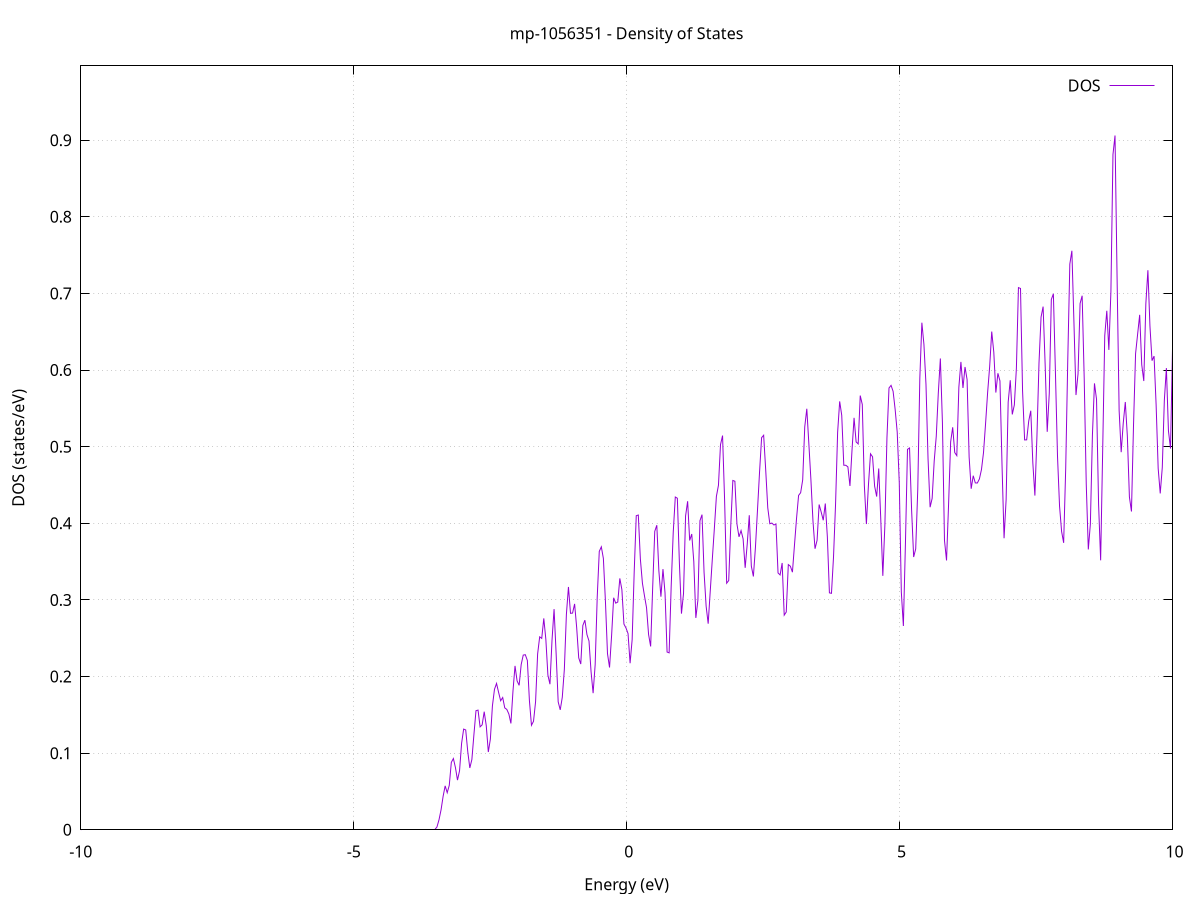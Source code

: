 set title 'mp-1056351 - Density of States'
set xlabel 'Energy (eV)'
set ylabel 'DOS (states/eV)'
set grid
set xrange [-10:10]
set yrange [0:0.997]
set xzeroaxis lt -1
set terminal png size 800,600
set output 'mp-1056351_dos_gnuplot.png'
plot '-' using 1:2 with lines title 'DOS'
-42.662400 0.000000
-42.624800 0.000000
-42.587100 0.000000
-42.549500 0.000000
-42.511900 0.000000
-42.474200 0.000000
-42.436600 0.000000
-42.398900 0.000000
-42.361300 0.000000
-42.323600 0.000000
-42.286000 0.000000
-42.248400 0.000000
-42.210700 0.000000
-42.173100 0.000000
-42.135400 0.000000
-42.097800 0.000000
-42.060100 0.000000
-42.022500 0.000000
-41.984800 0.000000
-41.947200 0.000000
-41.909600 0.000000
-41.871900 0.000000
-41.834300 0.000000
-41.796600 0.000000
-41.759000 0.000000
-41.721300 0.000000
-41.683700 0.000000
-41.646100 0.000000
-41.608400 0.000000
-41.570800 0.000000
-41.533100 0.000000
-41.495500 0.000000
-41.457800 0.000000
-41.420200 0.000000
-41.382500 0.000000
-41.344900 0.000000
-41.307300 0.000000
-41.269600 0.000000
-41.232000 0.000000
-41.194300 0.000000
-41.156700 0.000000
-41.119000 0.000000
-41.081400 0.000000
-41.043800 0.000000
-41.006100 0.000000
-40.968500 0.000000
-40.930800 0.000000
-40.893200 0.000000
-40.855500 0.000000
-40.817900 0.000000
-40.780200 0.000000
-40.742600 0.000000
-40.705000 0.000000
-40.667300 0.000000
-40.629700 0.000000
-40.592000 0.000000
-40.554400 0.000000
-40.516700 0.000000
-40.479100 0.000000
-40.441500 0.000000
-40.403800 0.000000
-40.366200 0.000000
-40.328500 0.000000
-40.290900 0.000000
-40.253200 0.000000
-40.215600 0.000000
-40.178000 0.000000
-40.140300 0.000000
-40.102700 0.000000
-40.065000 0.000000
-40.027400 0.000000
-39.989700 0.000000
-39.952100 0.000000
-39.914400 0.000000
-39.876800 0.000000
-39.839200 0.000000
-39.801500 0.000000
-39.763900 0.000000
-39.726200 0.000000
-39.688600 0.000000
-39.650900 0.000000
-39.613300 0.000000
-39.575700 0.000000
-39.538000 0.000000
-39.500400 0.000000
-39.462700 0.000000
-39.425100 0.000000
-39.387400 0.000300
-39.349800 0.026200
-39.312100 0.795500
-39.274500 8.897300
-39.236900 37.717600
-39.199200 61.861600
-39.161600 39.474600
-39.123900 9.691800
-39.086300 0.893900
-39.048600 0.030100
-39.011000 0.000400
-38.973400 0.000000
-38.935700 0.000000
-38.898100 0.000000
-38.860400 0.000000
-38.822800 0.000000
-38.785100 0.000000
-38.747500 0.000000
-38.709800 0.000000
-38.672200 0.000000
-38.634600 0.000000
-38.596900 0.000000
-38.559300 0.000000
-38.521600 0.000000
-38.484000 0.000000
-38.446300 0.000000
-38.408700 0.000000
-38.371100 0.000000
-38.333400 0.000000
-38.295800 0.000000
-38.258100 0.000000
-38.220500 0.000000
-38.182800 0.000000
-38.145200 0.000000
-38.107500 0.000000
-38.069900 0.000000
-38.032300 0.000000
-37.994600 0.000000
-37.957000 0.000000
-37.919300 0.000000
-37.881700 0.000000
-37.844000 0.000000
-37.806400 0.000000
-37.768800 0.000000
-37.731100 0.000000
-37.693500 0.000000
-37.655800 0.000000
-37.618200 0.000000
-37.580500 0.000000
-37.542900 0.000000
-37.505200 0.000000
-37.467600 0.000000
-37.430000 0.000000
-37.392300 0.000000
-37.354700 0.000000
-37.317000 0.000000
-37.279400 0.000000
-37.241700 0.000000
-37.204100 0.000000
-37.166500 0.000000
-37.128800 0.000000
-37.091200 0.000000
-37.053500 0.000000
-37.015900 0.000000
-36.978200 0.000000
-36.940600 0.000000
-36.902900 0.000000
-36.865300 0.000000
-36.827700 0.000000
-36.790000 0.000000
-36.752400 0.000000
-36.714700 0.000000
-36.677100 0.000000
-36.639400 0.000000
-36.601800 0.000000
-36.564200 0.000000
-36.526500 0.000000
-36.488900 0.000000
-36.451200 0.000000
-36.413600 0.000000
-36.375900 0.000000
-36.338300 0.000000
-36.300600 0.000000
-36.263000 0.000000
-36.225400 0.000000
-36.187700 0.000000
-36.150100 0.000000
-36.112400 0.000000
-36.074800 0.000000
-36.037100 0.000000
-35.999500 0.000000
-35.961900 0.000000
-35.924200 0.000000
-35.886600 0.000000
-35.848900 0.000000
-35.811300 0.000000
-35.773600 0.000000
-35.736000 0.000000
-35.698300 0.000000
-35.660700 0.000000
-35.623100 0.000000
-35.585400 0.000000
-35.547800 0.000000
-35.510100 0.000000
-35.472500 0.000000
-35.434800 0.000000
-35.397200 0.000000
-35.359600 0.000000
-35.321900 0.000000
-35.284300 0.000000
-35.246600 0.000000
-35.209000 0.000000
-35.171300 0.000000
-35.133700 0.000000
-35.096000 0.000000
-35.058400 0.000000
-35.020800 0.000000
-34.983100 0.000000
-34.945500 0.000000
-34.907800 0.000000
-34.870200 0.000000
-34.832500 0.000000
-34.794900 0.000000
-34.757300 0.000000
-34.719600 0.000000
-34.682000 0.000000
-34.644300 0.000000
-34.606700 0.000000
-34.569000 0.000000
-34.531400 0.000000
-34.493800 0.000000
-34.456100 0.000000
-34.418500 0.000000
-34.380800 0.000000
-34.343200 0.000000
-34.305500 0.000000
-34.267900 0.000000
-34.230200 0.000000
-34.192600 0.000000
-34.155000 0.000000
-34.117300 0.000000
-34.079700 0.000000
-34.042000 0.000000
-34.004400 0.000000
-33.966700 0.000000
-33.929100 0.000000
-33.891500 0.000000
-33.853800 0.000000
-33.816200 0.000000
-33.778500 0.000000
-33.740900 0.000000
-33.703200 0.000000
-33.665600 0.000000
-33.627900 0.000000
-33.590300 0.000000
-33.552700 0.000000
-33.515000 0.000000
-33.477400 0.000000
-33.439700 0.000000
-33.402100 0.000000
-33.364400 0.000000
-33.326800 0.000000
-33.289200 0.000000
-33.251500 0.000000
-33.213900 0.000000
-33.176200 0.000000
-33.138600 0.000000
-33.100900 0.000000
-33.063300 0.000000
-33.025600 0.000000
-32.988000 0.000000
-32.950400 0.000000
-32.912700 0.000000
-32.875100 0.000000
-32.837400 0.000000
-32.799800 0.000000
-32.762100 0.000000
-32.724500 0.000000
-32.686900 0.000000
-32.649200 0.000000
-32.611600 0.000000
-32.573900 0.000000
-32.536300 0.000000
-32.498600 0.000000
-32.461000 0.000000
-32.423300 0.000000
-32.385700 0.000000
-32.348100 0.000000
-32.310400 0.000000
-32.272800 0.000000
-32.235100 0.000000
-32.197500 0.000000
-32.159800 0.000000
-32.122200 0.000000
-32.084600 0.000000
-32.046900 0.000000
-32.009300 0.000000
-31.971600 0.000000
-31.934000 0.000000
-31.896300 0.000000
-31.858700 0.000000
-31.821000 0.000000
-31.783400 0.000000
-31.745800 0.000000
-31.708100 0.000000
-31.670500 0.000000
-31.632800 0.000000
-31.595200 0.000000
-31.557500 0.000000
-31.519900 0.000000
-31.482300 0.000000
-31.444600 0.000000
-31.407000 0.000000
-31.369300 0.000000
-31.331700 0.000000
-31.294000 0.000000
-31.256400 0.000000
-31.218700 0.000000
-31.181100 0.000000
-31.143500 0.000000
-31.105800 0.000000
-31.068200 0.000000
-31.030500 0.000000
-30.992900 0.000000
-30.955200 0.000000
-30.917600 0.000000
-30.880000 0.000000
-30.842300 0.000000
-30.804700 0.000000
-30.767000 0.000000
-30.729400 0.000000
-30.691700 0.000000
-30.654100 0.000000
-30.616400 0.000000
-30.578800 0.000000
-30.541200 0.000000
-30.503500 0.000000
-30.465900 0.000000
-30.428200 0.000000
-30.390600 0.000000
-30.352900 0.000000
-30.315300 0.000000
-30.277700 0.000000
-30.240000 0.000000
-30.202400 0.000000
-30.164700 0.000000
-30.127100 0.000000
-30.089400 0.000000
-30.051800 0.000000
-30.014100 0.000000
-29.976500 0.000000
-29.938900 0.000000
-29.901200 0.000000
-29.863600 0.000000
-29.825900 0.000000
-29.788300 0.000000
-29.750600 0.000000
-29.713000 0.000000
-29.675400 0.000000
-29.637700 0.000000
-29.600100 0.000000
-29.562400 0.000000
-29.524800 0.000000
-29.487100 0.000000
-29.449500 0.000000
-29.411900 0.000000
-29.374200 0.000000
-29.336600 0.000000
-29.298900 0.000000
-29.261300 0.000000
-29.223600 0.000000
-29.186000 0.000000
-29.148300 0.000000
-29.110700 0.000000
-29.073100 0.000000
-29.035400 0.000000
-28.997800 0.000000
-28.960100 0.000000
-28.922500 0.000000
-28.884800 0.000000
-28.847200 0.000000
-28.809600 0.000000
-28.771900 0.000000
-28.734300 0.000000
-28.696600 0.000000
-28.659000 0.000000
-28.621300 0.000000
-28.583700 0.000000
-28.546000 0.000000
-28.508400 0.000000
-28.470800 0.000000
-28.433100 0.000000
-28.395500 0.000000
-28.357800 0.000000
-28.320200 0.000000
-28.282500 0.000000
-28.244900 0.000000
-28.207300 0.000000
-28.169600 0.000000
-28.132000 0.000000
-28.094300 0.000000
-28.056700 0.000000
-28.019000 0.000000
-27.981400 0.000000
-27.943700 0.000000
-27.906100 0.000000
-27.868500 0.000000
-27.830800 0.000000
-27.793200 0.000000
-27.755500 0.000000
-27.717900 0.000000
-27.680200 0.000000
-27.642600 0.000000
-27.605000 0.000000
-27.567300 0.000000
-27.529700 0.000000
-27.492000 0.000000
-27.454400 0.000000
-27.416700 0.000000
-27.379100 0.000000
-27.341400 0.000000
-27.303800 0.000000
-27.266200 0.000000
-27.228500 0.000000
-27.190900 0.000000
-27.153200 0.000000
-27.115600 0.000000
-27.077900 0.000000
-27.040300 0.000000
-27.002700 0.000000
-26.965000 0.000000
-26.927400 0.000000
-26.889700 0.000000
-26.852100 0.000000
-26.814400 0.000000
-26.776800 0.000000
-26.739100 0.000000
-26.701500 0.000000
-26.663900 0.000000
-26.626200 0.000000
-26.588600 0.000000
-26.550900 0.000000
-26.513300 0.000000
-26.475600 0.000000
-26.438000 0.000000
-26.400400 0.000000
-26.362700 0.000000
-26.325100 0.000000
-26.287400 0.000000
-26.249800 0.000000
-26.212100 0.000000
-26.174500 0.000000
-26.136800 0.000000
-26.099200 0.000000
-26.061600 0.000000
-26.023900 0.000000
-25.986300 0.000000
-25.948600 0.000000
-25.911000 0.000000
-25.873300 0.000000
-25.835700 0.000000
-25.798100 0.000000
-25.760400 0.000000
-25.722800 0.000000
-25.685100 0.000000
-25.647500 0.000000
-25.609800 0.000000
-25.572200 0.000000
-25.534500 0.000000
-25.496900 0.000000
-25.459300 0.000000
-25.421600 0.000000
-25.384000 0.000000
-25.346300 0.000000
-25.308700 0.000000
-25.271000 0.000000
-25.233400 0.000000
-25.195800 0.000000
-25.158100 0.000000
-25.120500 0.000000
-25.082800 0.000000
-25.045200 0.000000
-25.007500 0.000000
-24.969900 0.000000
-24.932200 0.000000
-24.894600 0.000000
-24.857000 0.000000
-24.819300 0.000000
-24.781700 0.000000
-24.744000 0.000000
-24.706400 0.000000
-24.668700 0.000000
-24.631100 0.000000
-24.593500 0.000000
-24.555800 0.000000
-24.518200 0.000000
-24.480500 0.000000
-24.442900 0.000000
-24.405200 0.000000
-24.367600 0.000000
-24.329900 0.000000
-24.292300 0.000000
-24.254700 0.000000
-24.217000 0.000000
-24.179400 0.000000
-24.141700 0.000000
-24.104100 0.000000
-24.066400 0.000000
-24.028800 0.000000
-23.991200 0.000000
-23.953500 0.000000
-23.915900 0.000000
-23.878200 0.000000
-23.840600 0.000000
-23.802900 0.000000
-23.765300 0.000000
-23.727700 0.000000
-23.690000 0.000000
-23.652400 0.000000
-23.614700 0.000000
-23.577100 0.000000
-23.539400 0.000000
-23.501800 0.000000
-23.464100 0.000000
-23.426500 0.000000
-23.388900 0.000000
-23.351200 0.000000
-23.313600 0.000000
-23.275900 0.000000
-23.238300 0.000000
-23.200600 0.000000
-23.163000 0.000000
-23.125400 0.000000
-23.087700 0.000000
-23.050100 0.000000
-23.012400 0.000000
-22.974800 0.000000
-22.937100 0.000000
-22.899500 0.000000
-22.861800 0.000000
-22.824200 0.000000
-22.786600 0.000000
-22.748900 0.000000
-22.711300 0.000000
-22.673600 0.000000
-22.636000 0.000000
-22.598300 0.000000
-22.560700 0.000000
-22.523100 0.000000
-22.485400 0.000000
-22.447800 0.000000
-22.410100 0.000000
-22.372500 0.000000
-22.334800 0.000000
-22.297200 0.000000
-22.259500 0.000000
-22.221900 0.000000
-22.184300 0.000000
-22.146600 0.000000
-22.109000 0.000000
-22.071300 0.000000
-22.033700 0.000000
-21.996000 0.000000
-21.958400 0.000000
-21.920800 0.000000
-21.883100 0.000000
-21.845500 0.000000
-21.807800 0.000000
-21.770200 0.000000
-21.732500 0.000000
-21.694900 0.000000
-21.657200 0.000000
-21.619600 0.000000
-21.582000 0.000000
-21.544300 0.000000
-21.506700 0.000000
-21.469000 0.000000
-21.431400 0.000000
-21.393700 0.000000
-21.356100 0.000000
-21.318500 0.000000
-21.280800 0.000000
-21.243200 0.000000
-21.205500 0.000000
-21.167900 0.000000
-21.130200 0.000000
-21.092600 0.000000
-21.054900 0.000000
-21.017300 0.000000
-20.979700 0.000000
-20.942000 0.000000
-20.904400 0.000000
-20.866700 0.000000
-20.829100 0.000000
-20.791400 0.000000
-20.753800 0.000000
-20.716200 0.000000
-20.678500 0.000000
-20.640900 0.000000
-20.603200 0.000000
-20.565600 0.000000
-20.527900 0.000000
-20.490300 0.000000
-20.452600 0.000000
-20.415000 0.000000
-20.377400 0.000000
-20.339700 0.000000
-20.302100 0.000000
-20.264400 0.000000
-20.226800 0.000000
-20.189100 0.000000
-20.151500 0.000000
-20.113900 0.000000
-20.076200 0.000000
-20.038600 0.000000
-20.000900 0.000000
-19.963300 0.000000
-19.925600 0.000000
-19.888000 0.000000
-19.850300 0.000000
-19.812700 0.000000
-19.775100 0.000000
-19.737400 0.000000
-19.699800 0.000000
-19.662100 0.000000
-19.624500 0.000000
-19.586800 0.000000
-19.549200 0.000000
-19.511600 0.000000
-19.473900 0.000000
-19.436300 0.000000
-19.398600 0.000000
-19.361000 0.000000
-19.323300 0.000000
-19.285700 0.000000
-19.248000 0.000000
-19.210400 0.000000
-19.172800 0.000000
-19.135100 0.000000
-19.097500 0.000000
-19.059800 0.000000
-19.022200 0.000000
-18.984500 0.000000
-18.946900 0.000000
-18.909300 0.000000
-18.871600 0.000000
-18.834000 0.000000
-18.796300 0.000000
-18.758700 0.000000
-18.721000 0.000000
-18.683400 0.000000
-18.645800 0.000000
-18.608100 0.000000
-18.570500 0.000000
-18.532800 0.000000
-18.495200 0.000000
-18.457500 0.000000
-18.419900 0.000000
-18.382200 0.000000
-18.344600 0.000000
-18.307000 0.000000
-18.269300 0.000000
-18.231700 0.000000
-18.194000 0.000000
-18.156400 0.000000
-18.118700 0.000000
-18.081100 0.000000
-18.043500 0.000000
-18.005800 0.000000
-17.968200 0.000000
-17.930500 0.000000
-17.892900 0.000000
-17.855200 0.000000
-17.817600 0.000000
-17.779900 0.000000
-17.742300 0.000000
-17.704700 0.000000
-17.667000 0.000000
-17.629400 0.000000
-17.591700 0.000000
-17.554100 0.000000
-17.516400 0.000000
-17.478800 0.000000
-17.441200 0.000000
-17.403500 0.000000
-17.365900 0.000000
-17.328200 0.000000
-17.290600 0.000000
-17.252900 0.000000
-17.215300 0.000000
-17.177600 0.000000
-17.140000 0.000000
-17.102400 0.000000
-17.064700 0.000000
-17.027100 0.000000
-16.989400 0.000000
-16.951800 0.000000
-16.914100 0.000000
-16.876500 0.000000
-16.838900 0.000000
-16.801200 0.000000
-16.763600 0.000000
-16.725900 0.000000
-16.688300 0.000000
-16.650600 0.000000
-16.613000 0.000000
-16.575300 0.000000
-16.537700 0.000000
-16.500100 0.000000
-16.462400 0.000000
-16.424800 0.000000
-16.387100 0.000000
-16.349500 0.000000
-16.311800 0.000000
-16.274200 0.000000
-16.236600 0.000000
-16.198900 0.000000
-16.161300 0.000000
-16.123600 0.000000
-16.086000 0.000000
-16.048300 0.000000
-16.010700 0.000000
-15.973000 0.000000
-15.935400 0.000000
-15.897800 0.000000
-15.860100 0.000000
-15.822500 0.000000
-15.784800 0.000000
-15.747200 0.000000
-15.709500 0.000000
-15.671900 0.000000
-15.634300 0.000000
-15.596600 0.000000
-15.559000 0.000000
-15.521300 0.000000
-15.483700 0.000000
-15.446000 0.000000
-15.408400 0.000000
-15.370700 0.000000
-15.333100 0.000000
-15.295500 0.000000
-15.257800 0.000000
-15.220200 0.000000
-15.182500 0.000000
-15.144900 0.000000
-15.107200 0.000000
-15.069600 0.000000
-15.032000 0.000000
-14.994300 0.000000
-14.956700 0.000000
-14.919000 0.000000
-14.881400 0.000000
-14.843700 0.000000
-14.806100 0.000000
-14.768400 0.000000
-14.730800 0.000000
-14.693200 0.000000
-14.655500 0.000000
-14.617900 0.000000
-14.580200 0.000000
-14.542600 0.000000
-14.504900 0.000000
-14.467300 0.000000
-14.429700 0.000000
-14.392000 0.000000
-14.354400 0.000000
-14.316700 0.000000
-14.279100 0.000000
-14.241400 0.000000
-14.203800 0.000000
-14.166100 0.000000
-14.128500 0.000000
-14.090900 0.000000
-14.053200 0.000000
-14.015600 0.000000
-13.977900 0.000000
-13.940300 0.000000
-13.902600 0.000000
-13.865000 0.000000
-13.827400 0.000000
-13.789700 0.000000
-13.752100 0.000000
-13.714400 0.000000
-13.676800 0.000000
-13.639100 0.000000
-13.601500 0.000000
-13.563800 0.000000
-13.526200 0.000000
-13.488600 0.000000
-13.450900 0.000000
-13.413300 0.000000
-13.375600 0.000000
-13.338000 0.000000
-13.300300 0.000000
-13.262700 0.000000
-13.225100 0.000000
-13.187400 0.000000
-13.149800 0.000000
-13.112100 0.000000
-13.074500 0.000000
-13.036800 0.000000
-12.999200 0.000000
-12.961600 0.000000
-12.923900 0.000000
-12.886300 0.000000
-12.848600 0.000000
-12.811000 0.000000
-12.773300 0.000000
-12.735700 0.000000
-12.698000 0.000000
-12.660400 0.000000
-12.622800 0.000000
-12.585100 0.000000
-12.547500 0.000000
-12.509800 0.000000
-12.472200 0.000000
-12.434500 0.000000
-12.396900 0.000000
-12.359300 0.000000
-12.321600 0.000000
-12.284000 0.000000
-12.246300 0.000000
-12.208700 0.000000
-12.171000 0.000000
-12.133400 0.000000
-12.095700 0.000000
-12.058100 0.000000
-12.020500 0.000000
-11.982800 0.000000
-11.945200 0.000000
-11.907500 0.000000
-11.869900 0.000000
-11.832200 0.000000
-11.794600 0.000000
-11.757000 0.000000
-11.719300 0.000000
-11.681700 0.000000
-11.644000 0.000000
-11.606400 0.000000
-11.568700 0.000000
-11.531100 0.000000
-11.493400 0.000000
-11.455800 0.000000
-11.418200 0.000000
-11.380500 0.000000
-11.342900 0.000000
-11.305200 0.000000
-11.267600 0.000000
-11.229900 0.000000
-11.192300 0.000000
-11.154700 0.000000
-11.117000 0.000000
-11.079400 0.000000
-11.041700 0.000000
-11.004100 0.000000
-10.966400 0.000000
-10.928800 0.000000
-10.891100 0.000000
-10.853500 0.000000
-10.815900 0.000000
-10.778200 0.000000
-10.740600 0.000000
-10.702900 0.000000
-10.665300 0.000000
-10.627600 0.000000
-10.590000 0.000000
-10.552400 0.000000
-10.514700 0.000000
-10.477100 0.000000
-10.439400 0.000000
-10.401800 0.000000
-10.364100 0.000000
-10.326500 0.000000
-10.288800 0.000000
-10.251200 0.000000
-10.213600 0.000000
-10.175900 0.000000
-10.138300 0.000000
-10.100600 0.000000
-10.063000 0.000000
-10.025300 0.000000
-9.987700 0.000000
-9.950100 0.000000
-9.912400 0.000000
-9.874800 0.000000
-9.837100 0.000000
-9.799500 0.000000
-9.761800 0.000000
-9.724200 0.000000
-9.686500 0.000000
-9.648900 0.000000
-9.611300 0.000000
-9.573600 0.000000
-9.536000 0.000000
-9.498300 0.000000
-9.460700 0.000000
-9.423000 0.000000
-9.385400 0.000000
-9.347800 0.000000
-9.310100 0.000000
-9.272500 0.000000
-9.234800 0.000000
-9.197200 0.000000
-9.159500 0.000000
-9.121900 0.000000
-9.084200 0.000000
-9.046600 0.000000
-9.009000 0.000000
-8.971300 0.000000
-8.933700 0.000000
-8.896000 0.000000
-8.858400 0.000000
-8.820700 0.000000
-8.783100 0.000000
-8.745500 0.000000
-8.707800 0.000000
-8.670200 0.000000
-8.632500 0.000000
-8.594900 0.000000
-8.557200 0.000000
-8.519600 0.000000
-8.481900 0.000000
-8.444300 0.000000
-8.406700 0.000000
-8.369000 0.000000
-8.331400 0.000000
-8.293700 0.000000
-8.256100 0.000000
-8.218400 0.000000
-8.180800 0.000000
-8.143200 0.000000
-8.105500 0.000000
-8.067900 0.000000
-8.030200 0.000000
-7.992600 0.000000
-7.954900 0.000000
-7.917300 0.000000
-7.879600 0.000000
-7.842000 0.000000
-7.804400 0.000000
-7.766700 0.000000
-7.729100 0.000000
-7.691400 0.000000
-7.653800 0.000000
-7.616100 0.000000
-7.578500 0.000000
-7.540900 0.000000
-7.503200 0.000000
-7.465600 0.000000
-7.427900 0.000000
-7.390300 0.000000
-7.352600 0.000000
-7.315000 0.000000
-7.277400 0.000000
-7.239700 0.000000
-7.202100 0.000000
-7.164400 0.000000
-7.126800 0.000000
-7.089100 0.000000
-7.051500 0.000000
-7.013800 0.000000
-6.976200 0.000000
-6.938600 0.000000
-6.900900 0.000000
-6.863300 0.000000
-6.825600 0.000000
-6.788000 0.000000
-6.750300 0.000000
-6.712700 0.000000
-6.675100 0.000000
-6.637400 0.000000
-6.599800 0.000000
-6.562100 0.000000
-6.524500 0.000000
-6.486800 0.000000
-6.449200 0.000000
-6.411500 0.000000
-6.373900 0.000000
-6.336300 0.000000
-6.298600 0.000000
-6.261000 0.000000
-6.223300 0.000000
-6.185700 0.000000
-6.148000 0.000000
-6.110400 0.000000
-6.072800 0.000000
-6.035100 0.000000
-5.997500 0.000000
-5.959800 0.000000
-5.922200 0.000000
-5.884500 0.000000
-5.846900 0.000000
-5.809200 0.000000
-5.771600 0.000000
-5.734000 0.000000
-5.696300 0.000000
-5.658700 0.000000
-5.621000 0.000000
-5.583400 0.000000
-5.545700 0.000000
-5.508100 0.000000
-5.470500 0.000000
-5.432800 0.000000
-5.395200 0.000000
-5.357500 0.000000
-5.319900 0.000000
-5.282200 0.000000
-5.244600 0.000000
-5.206900 0.000000
-5.169300 0.000000
-5.131700 0.000000
-5.094000 0.000000
-5.056400 0.000000
-5.018700 0.000000
-4.981100 0.000000
-4.943400 0.000000
-4.905800 0.000000
-4.868200 0.000000
-4.830500 0.000000
-4.792900 0.000000
-4.755200 0.000000
-4.717600 0.000000
-4.679900 0.000000
-4.642300 0.000000
-4.604600 0.000000
-4.567000 0.000000
-4.529400 0.000000
-4.491700 0.000000
-4.454100 0.000000
-4.416400 0.000000
-4.378800 0.000000
-4.341100 0.000000
-4.303500 0.000000
-4.265900 0.000000
-4.228200 0.000000
-4.190600 0.000000
-4.152900 0.000000
-4.115300 0.000000
-4.077600 0.000000
-4.040000 0.000000
-4.002300 0.000000
-3.964700 0.000000
-3.927100 0.000000
-3.889400 0.000000
-3.851800 0.000000
-3.814100 0.000000
-3.776500 0.000000
-3.738800 0.000000
-3.701200 0.000000
-3.663600 0.000000
-3.625900 0.000000
-3.588300 0.000000
-3.550600 0.000000
-3.513000 0.000400
-3.475300 0.003600
-3.437700 0.013000
-3.400000 0.026000
-3.362400 0.043600
-3.324800 0.057300
-3.287100 0.048400
-3.249500 0.058000
-3.211800 0.088000
-3.174200 0.093000
-3.136500 0.081200
-3.098900 0.064800
-3.061300 0.077000
-3.023600 0.112900
-2.986000 0.131400
-2.948300 0.130300
-2.910700 0.101900
-2.873000 0.080700
-2.835400 0.091700
-2.797700 0.124400
-2.760100 0.155400
-2.722500 0.156200
-2.684800 0.134300
-2.647200 0.136900
-2.609500 0.154100
-2.571900 0.135900
-2.534200 0.101500
-2.496600 0.118300
-2.459000 0.161700
-2.421300 0.183300
-2.383700 0.191000
-2.346000 0.179400
-2.308400 0.168400
-2.270700 0.172600
-2.233100 0.159100
-2.195500 0.157100
-2.157800 0.151100
-2.120200 0.138800
-2.082500 0.180900
-2.044900 0.213900
-2.007200 0.194300
-1.969600 0.188500
-1.931900 0.215700
-1.894300 0.228000
-1.856700 0.228500
-1.819000 0.221000
-1.781400 0.168700
-1.743700 0.136400
-1.706100 0.141600
-1.668400 0.167000
-1.630800 0.229500
-1.593200 0.251800
-1.555500 0.249800
-1.517900 0.275900
-1.480200 0.248500
-1.442600 0.201800
-1.404900 0.190000
-1.367300 0.247400
-1.329600 0.288000
-1.292000 0.230100
-1.254400 0.167000
-1.216700 0.156500
-1.179100 0.172900
-1.141400 0.209200
-1.103800 0.281100
-1.066100 0.316900
-1.028500 0.282500
-0.990900 0.282800
-0.953200 0.294800
-0.915600 0.264000
-0.877900 0.224400
-0.840300 0.216300
-0.802600 0.266600
-0.765000 0.273600
-0.727300 0.254800
-0.689700 0.246400
-0.652100 0.206500
-0.614400 0.178300
-0.576800 0.215400
-0.539100 0.303400
-0.501500 0.363300
-0.463800 0.369300
-0.426200 0.354100
-0.388600 0.298200
-0.350900 0.229900
-0.313300 0.211800
-0.275600 0.253600
-0.238000 0.302800
-0.200300 0.295800
-0.162700 0.297200
-0.125000 0.328100
-0.087400 0.313500
-0.049800 0.268500
-0.012100 0.263400
0.025500 0.256100
0.063200 0.217400
0.100800 0.248100
0.138500 0.336900
0.176100 0.409900
0.213700 0.410800
0.251400 0.353400
0.289000 0.321800
0.326700 0.305300
0.364300 0.289900
0.402000 0.254800
0.439600 0.239300
0.477300 0.316900
0.514900 0.389500
0.552500 0.397500
0.590200 0.338100
0.627800 0.304200
0.665500 0.340200
0.703100 0.309300
0.740800 0.232000
0.778400 0.230900
0.816000 0.317900
0.853700 0.388400
0.891300 0.434300
0.929000 0.432700
0.966600 0.347600
1.004300 0.282100
1.041900 0.308300
1.079600 0.409600
1.117200 0.428800
1.154800 0.377600
1.192500 0.386000
1.230100 0.350100
1.267800 0.276500
1.305400 0.299700
1.343100 0.403400
1.380700 0.411300
1.418300 0.336100
1.456000 0.291900
1.493600 0.269000
1.531300 0.311200
1.568900 0.352500
1.606600 0.393000
1.644200 0.435100
1.681900 0.449600
1.719500 0.502700
1.757100 0.514500
1.794800 0.430000
1.832400 0.321800
1.870100 0.325300
1.907700 0.397200
1.945400 0.455900
1.983000 0.454900
2.020600 0.399200
2.058300 0.382300
2.095900 0.390500
2.133600 0.379700
2.171200 0.341900
2.208900 0.372600
2.246500 0.410500
2.284200 0.344200
2.321800 0.330600
2.359400 0.368500
2.397100 0.417300
2.434700 0.466700
2.472400 0.511800
2.510000 0.514900
2.547700 0.469500
2.585300 0.420200
2.622900 0.399400
2.660600 0.400300
2.698200 0.397800
2.735900 0.399000
2.773500 0.335200
2.811200 0.332600
2.848800 0.348200
2.886500 0.280100
2.924100 0.284200
2.961700 0.346100
2.999400 0.344000
3.037000 0.336200
3.074700 0.371600
3.112300 0.406300
3.150000 0.436400
3.187600 0.439900
3.225200 0.456700
3.262900 0.525900
3.300500 0.549500
3.338200 0.503700
3.375800 0.456800
3.413500 0.402900
3.451100 0.366800
3.488700 0.377800
3.526400 0.424500
3.564000 0.414700
3.601700 0.404000
3.639300 0.425800
3.677000 0.382400
3.714600 0.309200
3.752300 0.308600
3.789900 0.356100
3.827500 0.425600
3.865200 0.518700
3.902800 0.559100
3.940500 0.540900
3.978100 0.475800
4.015800 0.475700
4.053400 0.473600
4.091000 0.448700
4.128700 0.495500
4.166300 0.537600
4.204000 0.506200
4.241600 0.503600
4.279300 0.566700
4.316900 0.555100
4.354600 0.449500
4.392200 0.399000
4.429800 0.450000
4.467500 0.490700
4.505100 0.486800
4.542800 0.448500
4.580400 0.434900
4.618100 0.471500
4.655700 0.405100
4.693300 0.331400
4.731000 0.398000
4.768600 0.511300
4.806300 0.576600
4.843900 0.580000
4.881600 0.572200
4.919200 0.548400
4.956900 0.518900
4.994500 0.453200
5.032100 0.310300
5.069800 0.266000
5.107400 0.373600
5.145100 0.496500
5.182700 0.498300
5.220400 0.417300
5.258000 0.356000
5.295600 0.366600
5.333300 0.444200
5.370900 0.589100
5.408600 0.661800
5.446200 0.633500
5.483900 0.581100
5.521500 0.484400
5.559200 0.421000
5.596800 0.432500
5.634400 0.481200
5.672100 0.513500
5.709700 0.570100
5.747400 0.615100
5.785000 0.531500
5.822700 0.377700
5.860300 0.351500
5.897900 0.424800
5.935600 0.506200
5.973200 0.525300
6.010900 0.492300
6.048500 0.488300
6.086200 0.577700
6.123800 0.610600
6.161500 0.576600
6.199100 0.604000
6.236700 0.587600
6.274400 0.486400
6.312000 0.445100
6.349700 0.462100
6.387300 0.452700
6.425000 0.452600
6.462600 0.457900
6.500200 0.470100
6.537900 0.492400
6.575500 0.530100
6.613200 0.570700
6.650800 0.604900
6.688500 0.650200
6.726100 0.623400
6.763800 0.570600
6.801400 0.595800
6.839000 0.585800
6.876700 0.476400
6.914300 0.380500
6.952000 0.430900
6.989600 0.558100
7.027300 0.586700
7.064900 0.542100
7.102500 0.554400
7.140200 0.602300
7.177800 0.707600
7.215500 0.706500
7.253100 0.573100
7.290800 0.508800
7.328400 0.508900
7.366100 0.533500
7.403700 0.546900
7.441300 0.478800
7.479000 0.436200
7.516600 0.513800
7.554300 0.609300
7.591900 0.669100
7.629600 0.682800
7.667200 0.606600
7.704800 0.519400
7.742500 0.569600
7.780100 0.692100
7.817800 0.699500
7.855400 0.596900
7.893100 0.488100
7.930700 0.422500
7.968400 0.389300
8.006000 0.374500
8.043600 0.471700
8.081300 0.613000
8.118900 0.738300
8.156600 0.755700
8.194200 0.662800
8.231900 0.567400
8.269500 0.595100
8.307100 0.686900
8.344800 0.697000
8.382400 0.589600
8.420100 0.450900
8.457700 0.365900
8.495400 0.399000
8.533000 0.515300
8.570600 0.582600
8.608300 0.561800
8.645900 0.425000
8.683600 0.351700
8.721200 0.496400
8.758900 0.644900
8.796500 0.677400
8.834200 0.626300
8.871800 0.702600
8.909400 0.881300
8.947100 0.906100
8.984700 0.721000
9.022400 0.547200
9.060000 0.492800
9.097700 0.530700
9.135300 0.558300
9.172900 0.513700
9.210600 0.434400
9.248200 0.415400
9.285900 0.528200
9.323500 0.621400
9.361200 0.646900
9.398800 0.672100
9.436500 0.607000
9.474100 0.585700
9.511700 0.686600
9.549400 0.730300
9.587000 0.657300
9.624700 0.612300
9.662300 0.618200
9.700000 0.554500
9.737600 0.471600
9.775200 0.439000
9.812900 0.472800
9.850500 0.560400
9.888200 0.602600
9.925800 0.520700
9.963500 0.497600
10.001100 0.631200
10.038800 0.753300
10.076400 0.738600
10.114000 0.655100
10.151700 0.591600
10.189300 0.561700
10.227000 0.664500
10.264600 0.758000
10.302300 0.739800
10.339900 0.639600
10.377500 0.525600
10.415200 0.583300
10.452800 0.709200
10.490500 0.738300
10.528100 0.677300
10.565800 0.600900
10.603400 0.613700
10.641100 0.625900
10.678700 0.515500
10.716300 0.360400
10.754000 0.319400
10.791600 0.393100
10.829300 0.498700
10.866900 0.629500
10.904600 0.694000
10.942200 0.669100
10.979800 0.608000
11.017500 0.655000
11.055100 0.755500
11.092800 0.767000
11.130400 0.711400
11.168100 0.700900
11.205700 0.753500
11.243400 0.693600
11.281000 0.575400
11.318600 0.544900
11.356300 0.569200
11.393900 0.632800
11.431600 0.602300
11.469200 0.500500
11.506900 0.429900
11.544500 0.449000
11.582100 0.602400
11.619800 0.809400
11.657400 0.926800
11.695100 0.841500
11.732700 0.709400
11.770400 0.788500
11.808000 0.843300
11.845700 0.654800
11.883300 0.530000
11.920900 0.557900
11.958600 0.572500
11.996200 0.558200
12.033900 0.558200
12.071500 0.535000
12.109200 0.456200
12.146800 0.405800
12.184400 0.447300
12.222100 0.500700
12.259700 0.516600
12.297400 0.683400
12.335000 0.915400
12.372700 0.901600
12.410300 0.785900
12.448000 0.783900
12.485600 0.746600
12.523200 0.644600
12.560900 0.693300
12.598500 0.795900
12.636200 0.782000
12.673800 0.752000
12.711500 0.752100
12.749100 0.750800
12.786700 0.733200
12.824400 0.631300
12.862000 0.508000
12.899700 0.480000
12.937300 0.564200
12.975000 0.694600
13.012600 0.838900
13.050300 0.934200
13.087900 0.949600
13.125500 0.825000
13.163200 0.653500
13.200800 0.516900
13.238500 0.500700
13.276100 0.608400
13.313800 0.647300
13.351400 0.569300
13.389000 0.535200
13.426700 0.644700
13.464300 0.770400
13.502000 0.751800
13.539600 0.709300
13.577300 0.726200
13.614900 0.777900
13.652600 0.876700
13.690200 0.915900
13.727800 0.782600
13.765500 0.700500
13.803100 0.700900
13.840800 0.702700
13.878400 0.703800
13.916100 0.748800
13.953700 0.736000
13.991300 0.700800
14.029000 0.775800
14.066600 0.869700
14.104300 0.859300
14.141900 0.702700
14.179600 0.563700
14.217200 0.531000
14.254800 0.589800
14.292500 0.669100
14.330100 0.704200
14.367800 0.701500
14.405400 0.678800
14.443100 0.710800
14.480700 0.750500
14.518400 0.844600
14.556000 0.900200
14.593600 0.851300
14.631300 0.873000
14.668900 0.803000
14.706600 0.648100
14.744200 0.616300
14.781900 0.626200
14.819500 0.672800
14.857100 0.649500
14.894800 0.554700
14.932400 0.591600
14.970100 0.714400
15.007700 0.736400
15.045400 0.695200
15.083000 0.762800
15.120700 0.819000
15.158300 0.747600
15.195900 0.687300
15.233600 0.780000
15.271200 0.875300
15.308900 0.903000
15.346500 0.861200
15.384200 0.779300
15.421800 0.698500
15.459400 0.698300
15.497100 0.725600
15.534700 0.654300
15.572400 0.558300
15.610000 0.559500
15.647700 0.643200
15.685300 0.671700
15.723000 0.679000
15.760600 0.777800
15.798200 0.892600
15.835900 0.853400
15.873500 0.765100
15.911200 0.787900
15.948800 0.884800
15.986500 0.986100
16.024100 0.965500
16.061700 0.832400
16.099400 0.746500
16.137000 0.735400
16.174700 0.839100
16.212300 0.900000
16.250000 0.777700
16.287600 0.624500
16.325300 0.536900
16.362900 0.497600
16.400500 0.609900
16.438200 0.815800
16.475800 0.845400
16.513500 0.775900
16.551100 0.805500
16.588800 0.992400
16.626400 1.097800
16.664000 1.010600
16.701700 0.875600
16.739300 0.746900
16.777000 0.819200
16.814600 0.928200
16.852300 0.886800
16.889900 0.885100
16.927600 0.871300
16.965200 0.762200
17.002800 0.754700
17.040500 0.820800
17.078100 0.876000
17.115800 0.857400
17.153400 0.735300
17.191100 0.704100
17.228700 0.825600
17.266300 0.849800
17.304000 0.785200
17.341600 0.791100
17.379300 0.856800
17.416900 0.859900
17.454600 0.773700
17.492200 0.662300
17.529900 0.598300
17.567500 0.628400
17.605100 0.670200
17.642800 0.643700
17.680400 0.710000
17.718100 0.738100
17.755700 0.631200
17.793400 0.644200
17.831000 0.717500
17.868600 0.664900
17.906300 0.622200
17.943900 0.697200
17.981600 0.750200
18.019200 0.780900
18.056900 0.857900
18.094500 0.913400
18.132200 0.880700
18.169800 0.806900
18.207400 0.728200
18.245100 0.683600
18.282700 0.697800
18.320400 0.713100
18.358000 0.701200
18.395700 0.709800
18.433300 0.657900
18.470900 0.633800
18.508600 0.723800
18.546200 0.830100
18.583900 0.904700
18.621500 0.915100
18.659200 0.875500
18.696800 1.005400
18.734500 1.094300
18.772100 0.929700
18.809700 0.786400
18.847400 0.770500
18.885000 0.861500
18.922700 0.944400
18.960300 0.846700
18.998000 0.667000
19.035600 0.590800
19.073200 0.639100
19.110900 0.724900
19.148500 0.742500
19.186200 0.808900
19.223800 0.875300
19.261500 0.945200
19.299100 1.012800
19.336700 1.067600
19.374400 1.066300
19.412000 0.875600
19.449700 0.727700
19.487300 0.700100
19.525000 0.734900
19.562600 0.767100
19.600300 0.795500
19.637900 0.864200
19.675500 0.909200
19.713200 0.874900
19.750800 0.768600
19.788500 0.707400
19.826100 0.777200
19.863800 0.946300
19.901400 1.033100
19.939000 0.985900
19.976700 0.964100
20.014300 0.986300
20.052000 0.901100
20.089600 0.779500
20.127300 0.787400
20.164900 0.753500
20.202600 0.567600
20.240200 0.446500
20.277800 0.497500
20.315500 0.688700
20.353100 0.935800
20.390800 1.083600
20.428400 1.099300
20.466100 0.993800
20.503700 0.951500
20.541300 0.968500
20.579000 0.950200
20.616600 0.826200
20.654300 0.636600
20.691900 0.542000
20.729600 0.566900
20.767200 0.611900
20.804900 0.682100
20.842500 0.731200
20.880100 0.794900
20.917800 0.874600
20.955400 0.991400
20.993100 1.081700
21.030700 0.981700
21.068400 0.833200
21.106000 0.710500
21.143600 0.600500
21.181300 0.584200
21.218900 0.631400
21.256600 0.727800
21.294200 0.938800
21.331900 1.115700
21.369500 1.121700
21.407200 1.032300
21.444800 0.913500
21.482400 0.806600
21.520100 0.757000
21.557700 0.784700
21.595400 0.925600
21.633000 1.006300
21.670700 0.841600
21.708300 0.657900
21.745900 0.613100
21.783600 0.692800
21.821200 0.922900
21.858900 1.099300
21.896500 1.039300
21.934200 0.846600
21.971800 0.684600
22.009500 0.731800
22.047100 0.828200
22.084700 0.802400
22.122400 0.800600
22.160000 0.878600
22.197700 0.970100
22.235300 0.996400
22.273000 0.918700
22.310600 0.853200
22.348200 0.889300
22.385900 0.883400
22.423500 0.857800
22.461200 0.982500
22.498800 1.241200
22.536500 1.284600
22.574100 1.039500
22.611800 0.817600
22.649400 0.735800
22.687000 0.784600
22.724700 0.915200
22.762300 0.961200
22.800000 0.873700
22.837600 0.873800
22.875300 0.969900
22.912900 1.014500
22.950500 0.895700
22.988200 0.813200
23.025800 0.849800
23.063500 0.813400
23.101100 0.737700
23.138800 0.671600
23.176400 0.678900
23.214100 0.763300
23.251700 0.834400
23.289300 0.876100
23.327000 0.826500
23.364600 0.764000
23.402300 0.776300
23.439900 0.809900
23.477600 0.754500
23.515200 0.667000
23.552800 0.590100
23.590500 0.501900
23.628100 0.428900
23.665800 0.453100
23.703400 0.584000
23.741100 0.689400
23.778700 0.654200
23.816400 0.622700
23.854000 0.734400
23.891600 0.769500
23.929300 0.682100
23.966900 0.656800
24.004600 0.752200
24.042200 0.788800
24.079900 0.642700
24.117500 0.516600
24.155100 0.512400
24.192800 0.564900
24.230400 0.613300
24.268100 0.654500
24.305700 0.700300
24.343400 0.638000
24.381000 0.657700
24.418700 0.773500
24.456300 0.748300
24.493900 0.713300
24.531600 0.677500
24.569200 0.567000
24.606900 0.498100
24.644500 0.598200
24.682200 0.748900
24.719800 0.812400
24.757400 0.821700
24.795100 0.735200
24.832700 0.678900
24.870400 0.746500
24.908000 0.826500
24.945700 0.836900
24.983300 0.796100
25.020900 0.728800
25.058600 0.708600
25.096200 0.737600
25.133900 0.764200
25.171500 0.732400
25.209200 0.647600
25.246800 0.576600
25.284500 0.525400
25.322100 0.519600
25.359700 0.566800
25.397400 0.641800
25.435000 0.685000
25.472700 0.649000
25.510300 0.515600
25.548000 0.493200
25.585600 0.609200
25.623200 0.619700
25.660900 0.541400
25.698500 0.545800
25.736200 0.653300
25.773800 0.710900
25.811500 0.622500
25.849100 0.514700
25.886800 0.498900
25.924400 0.506600
25.962000 0.490100
25.999700 0.476300
26.037300 0.460400
26.075000 0.470000
26.112600 0.481400
26.150300 0.562000
26.187900 0.657700
26.225500 0.596100
26.263200 0.475900
26.300800 0.402500
26.338500 0.343800
26.376100 0.367200
26.413800 0.423900
26.451400 0.474600
26.489100 0.561300
26.526700 0.556800
26.564300 0.420700
26.602000 0.360900
26.639600 0.416400
26.677300 0.466100
26.714900 0.448200
26.752600 0.428400
26.790200 0.446700
26.827800 0.444800
26.865500 0.403900
26.903100 0.358700
26.940800 0.325600
26.978400 0.312800
27.016100 0.365000
27.053700 0.438000
27.091400 0.416600
27.129000 0.357200
27.166600 0.329100
27.204300 0.282100
27.241900 0.233900
27.279600 0.198700
27.317200 0.178300
27.354900 0.190000
27.392500 0.272500
27.430100 0.308500
27.467800 0.234500
27.505400 0.165800
27.543100 0.176400
27.580700 0.165000
27.618400 0.141600
27.656000 0.153400
27.693700 0.170200
27.731300 0.170100
27.768900 0.155900
27.806600 0.148500
27.844200 0.156300
27.881900 0.164800
27.919500 0.173000
27.957200 0.141700
27.994800 0.098700
28.032400 0.085800
28.070100 0.107900
28.107700 0.135500
28.145400 0.107900
28.183000 0.051400
28.220700 0.052500
28.258300 0.088000
28.296000 0.090300
28.333600 0.058500
28.371200 0.037500
28.408900 0.056600
28.446500 0.063600
28.484200 0.040400
28.521800 0.041400
28.559500 0.062500
28.597100 0.093400
28.634700 0.100800
28.672400 0.071000
28.710000 0.050400
28.747700 0.049100
28.785300 0.029100
28.823000 0.013000
28.860600 0.016100
28.898300 0.016100
28.935900 0.015700
28.973500 0.016300
29.011200 0.007700
29.048800 0.001900
29.086500 0.006200
29.124100 0.023900
29.161800 0.036100
29.199400 0.028800
29.237000 0.017500
29.274700 0.006000
29.312300 0.000800
29.350000 0.000000
29.387600 0.000000
29.425300 0.000000
29.462900 0.000000
29.500600 0.000000
29.538200 0.000000
29.575800 0.000000
29.613500 0.000000
29.651100 0.000000
29.688800 0.000000
29.726400 0.000000
29.764100 0.000000
29.801700 0.000000
29.839300 0.000000
29.877000 0.000000
29.914600 0.000000
29.952300 0.000000
29.989900 0.000000
30.027600 0.000000
30.065200 0.000000
30.102900 0.000000
30.140500 0.000000
30.178100 0.000000
30.215800 0.000000
30.253400 0.000000
30.291100 0.000000
30.328700 0.000000
30.366400 0.000000
30.404000 0.000000
30.441600 0.000000
30.479300 0.000000
30.516900 0.000000
30.554600 0.000000
30.592200 0.000000
30.629900 0.000000
30.667500 0.000000
30.705100 0.000000
30.742800 0.000000
30.780400 0.000000
30.818100 0.000000
30.855700 0.000000
30.893400 0.000000
30.931000 0.000000
30.968700 0.000000
31.006300 0.000000
31.043900 0.000000
31.081600 0.000000
31.119200 0.000000
31.156900 0.000000
31.194500 0.000000
31.232200 0.000000
31.269800 0.000000
31.307400 0.000000
31.345100 0.000000
31.382700 0.000000
31.420400 0.000000
31.458000 0.000000
31.495700 0.000000
31.533300 0.000000
31.571000 0.000000
31.608600 0.000000
31.646200 0.000000
31.683900 0.000000
31.721500 0.000000
31.759200 0.000000
31.796800 0.000000
31.834500 0.000000
31.872100 0.000000
31.909700 0.000000
31.947400 0.000000
31.985000 0.000000
32.022700 0.000000
32.060300 0.000000
32.098000 0.000000
32.135600 0.000000
32.173300 0.000000
32.210900 0.000000
32.248500 0.000000
32.286200 0.000000
32.323800 0.000000
32.361500 0.000000
32.399100 0.000000
32.436800 0.000000
32.474400 0.000000
32.512000 0.000000
32.549700 0.000000
32.587300 0.000000
32.625000 0.000000
e
